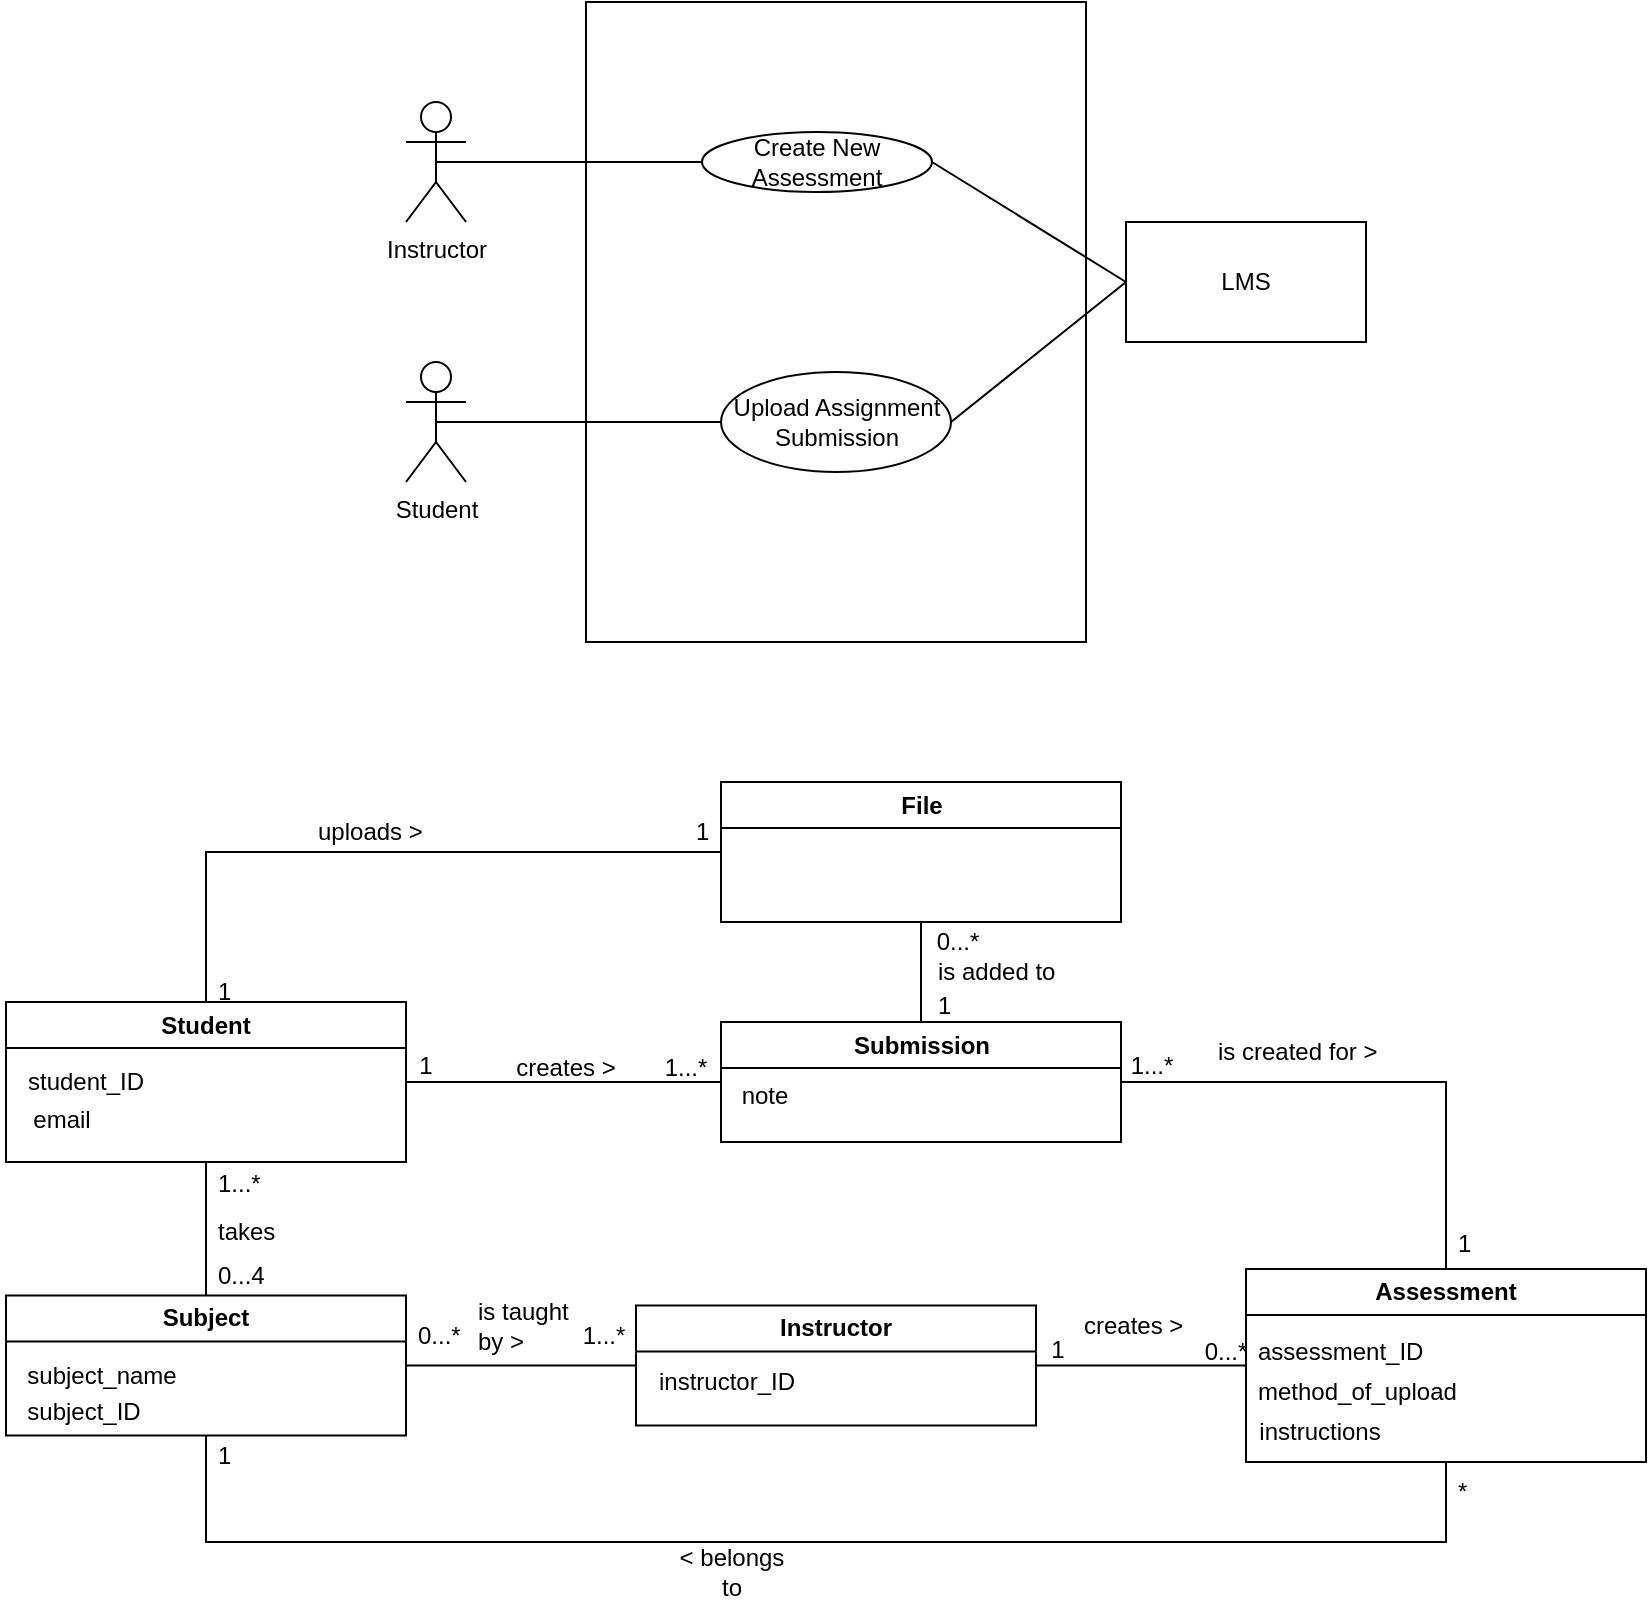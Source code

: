 <mxfile version="26.1.1" pages="2">
  <diagram name="Page-1" id="K3SIQHNY3bnxTlrrX93p">
    <mxGraphModel dx="542" dy="655" grid="1" gridSize="10" guides="1" tooltips="1" connect="1" arrows="1" fold="1" page="1" pageScale="1" pageWidth="850" pageHeight="1100" math="0" shadow="0">
      <root>
        <mxCell id="0" />
        <mxCell id="1" parent="0" />
        <mxCell id="f2j5PTdK4Acz_eX4IfQX-2" value="" style="rounded=0;whiteSpace=wrap;html=1;" parent="1" vertex="1">
          <mxGeometry x="310" y="120" width="250" height="320" as="geometry" />
        </mxCell>
        <mxCell id="f2j5PTdK4Acz_eX4IfQX-3" value="Instructor" style="shape=umlActor;verticalLabelPosition=bottom;verticalAlign=top;html=1;outlineConnect=0;" parent="1" vertex="1">
          <mxGeometry x="220" y="170" width="30" height="60" as="geometry" />
        </mxCell>
        <mxCell id="f2j5PTdK4Acz_eX4IfQX-4" value="Student" style="shape=umlActor;verticalLabelPosition=bottom;verticalAlign=top;html=1;outlineConnect=0;" parent="1" vertex="1">
          <mxGeometry x="220" y="300" width="30" height="60" as="geometry" />
        </mxCell>
        <mxCell id="f2j5PTdK4Acz_eX4IfQX-5" value="LMS" style="rounded=0;whiteSpace=wrap;html=1;" parent="1" vertex="1">
          <mxGeometry x="580" y="230" width="120" height="60" as="geometry" />
        </mxCell>
        <mxCell id="f2j5PTdK4Acz_eX4IfQX-6" value="Create New Assessment" style="ellipse;whiteSpace=wrap;html=1;" parent="1" vertex="1">
          <mxGeometry x="368" y="185" width="115" height="30" as="geometry" />
        </mxCell>
        <mxCell id="f2j5PTdK4Acz_eX4IfQX-8" value="" style="endArrow=none;html=1;rounded=0;exitX=0.5;exitY=0.5;exitDx=0;exitDy=0;exitPerimeter=0;entryX=0;entryY=0.5;entryDx=0;entryDy=0;" parent="1" source="f2j5PTdK4Acz_eX4IfQX-3" target="f2j5PTdK4Acz_eX4IfQX-6" edge="1">
          <mxGeometry width="50" height="50" relative="1" as="geometry">
            <mxPoint x="400" y="280" as="sourcePoint" />
            <mxPoint x="450" y="230" as="targetPoint" />
          </mxGeometry>
        </mxCell>
        <mxCell id="f2j5PTdK4Acz_eX4IfQX-11" value="" style="endArrow=none;html=1;rounded=0;exitX=0;exitY=0.5;exitDx=0;exitDy=0;entryX=1;entryY=0.5;entryDx=0;entryDy=0;" parent="1" source="f2j5PTdK4Acz_eX4IfQX-5" target="f2j5PTdK4Acz_eX4IfQX-6" edge="1">
          <mxGeometry width="50" height="50" relative="1" as="geometry">
            <mxPoint x="400" y="280" as="sourcePoint" />
            <mxPoint x="450" y="230" as="targetPoint" />
          </mxGeometry>
        </mxCell>
        <mxCell id="f2j5PTdK4Acz_eX4IfQX-14" value="Upload Assignment Submission" style="ellipse;whiteSpace=wrap;html=1;" parent="1" vertex="1">
          <mxGeometry x="377.5" y="305" width="115" height="50" as="geometry" />
        </mxCell>
        <mxCell id="f2j5PTdK4Acz_eX4IfQX-15" value="" style="endArrow=none;html=1;rounded=0;exitX=0.5;exitY=0.5;exitDx=0;exitDy=0;exitPerimeter=0;entryX=0;entryY=0.5;entryDx=0;entryDy=0;" parent="1" source="f2j5PTdK4Acz_eX4IfQX-4" target="f2j5PTdK4Acz_eX4IfQX-14" edge="1">
          <mxGeometry width="50" height="50" relative="1" as="geometry">
            <mxPoint x="360" y="310" as="sourcePoint" />
            <mxPoint x="410" y="260" as="targetPoint" />
          </mxGeometry>
        </mxCell>
        <mxCell id="f2j5PTdK4Acz_eX4IfQX-16" value="" style="endArrow=none;html=1;rounded=0;entryX=1;entryY=0.5;entryDx=0;entryDy=0;exitX=0;exitY=0.5;exitDx=0;exitDy=0;" parent="1" source="f2j5PTdK4Acz_eX4IfQX-5" target="f2j5PTdK4Acz_eX4IfQX-14" edge="1">
          <mxGeometry width="50" height="50" relative="1" as="geometry">
            <mxPoint x="360" y="310" as="sourcePoint" />
            <mxPoint x="410" y="260" as="targetPoint" />
          </mxGeometry>
        </mxCell>
        <mxCell id="9oCLcEcfDenbLqw0ok5R-5" value="Student" style="swimlane;whiteSpace=wrap;html=1;" parent="1" vertex="1">
          <mxGeometry x="20" y="620" width="200" height="80" as="geometry" />
        </mxCell>
        <mxCell id="9oCLcEcfDenbLqw0ok5R-11" value="email" style="text;html=1;align=center;verticalAlign=middle;whiteSpace=wrap;rounded=0;movable=0;resizable=0;rotatable=0;deletable=0;editable=0;locked=1;connectable=0;" parent="9oCLcEcfDenbLqw0ok5R-5" vertex="1">
          <mxGeometry x="-2.5" y="44" width="60" height="30" as="geometry" />
        </mxCell>
        <mxCell id="9oCLcEcfDenbLqw0ok5R-12" value="student_ID" style="text;strokeColor=none;fillColor=none;align=left;verticalAlign=middle;spacingLeft=4;spacingRight=4;overflow=hidden;points=[[0,0.5],[1,0.5]];portConstraint=eastwest;rotatable=0;whiteSpace=wrap;html=1;movable=0;resizable=0;deletable=0;editable=0;locked=1;connectable=0;" parent="9oCLcEcfDenbLqw0ok5R-5" vertex="1">
          <mxGeometry x="5" y="25" width="80" height="30" as="geometry" />
        </mxCell>
        <mxCell id="9oCLcEcfDenbLqw0ok5R-7" value="Instructor" style="swimlane;whiteSpace=wrap;html=1;" parent="1" vertex="1">
          <mxGeometry x="335" y="771.75" width="200" height="60" as="geometry" />
        </mxCell>
        <mxCell id="o3tyjYq-JtO97umcXtzT-1" value="instructor_ID" style="text;html=1;align=center;verticalAlign=middle;resizable=0;points=[];autosize=1;strokeColor=none;fillColor=none;movable=0;rotatable=0;deletable=0;editable=0;locked=1;connectable=0;" parent="9oCLcEcfDenbLqw0ok5R-7" vertex="1">
          <mxGeometry y="23" width="90" height="30" as="geometry" />
        </mxCell>
        <mxCell id="9oCLcEcfDenbLqw0ok5R-8" value="Assessment" style="swimlane;whiteSpace=wrap;html=1;" parent="1" vertex="1">
          <mxGeometry x="640" y="753.5" width="200" height="96.5" as="geometry" />
        </mxCell>
        <mxCell id="9oCLcEcfDenbLqw0ok5R-13" value="method_of_upload" style="text;strokeColor=none;fillColor=none;align=left;verticalAlign=middle;spacingLeft=4;spacingRight=4;overflow=hidden;points=[[0,0.5],[1,0.5]];portConstraint=eastwest;rotatable=1;whiteSpace=wrap;html=1;movable=1;resizable=1;deletable=1;editable=1;locked=0;connectable=1;" parent="9oCLcEcfDenbLqw0ok5R-8" vertex="1">
          <mxGeometry y="46.5" width="110" height="30" as="geometry" />
        </mxCell>
        <mxCell id="iPxL083LgheASrYd4SiB-1" value="instructions" style="text;html=1;align=center;verticalAlign=middle;whiteSpace=wrap;rounded=0;" vertex="1" parent="9oCLcEcfDenbLqw0ok5R-8">
          <mxGeometry x="7" y="66.5" width="60" height="30" as="geometry" />
        </mxCell>
        <mxCell id="76jacjKnEd7jFvvus0kM-4" value="assessment_ID" style="text;strokeColor=none;fillColor=none;align=left;verticalAlign=middle;spacingLeft=4;spacingRight=4;overflow=hidden;points=[[0,0.5],[1,0.5]];portConstraint=eastwest;rotatable=0;whiteSpace=wrap;html=1;" vertex="1" parent="9oCLcEcfDenbLqw0ok5R-8">
          <mxGeometry y="26.5" width="100" height="30" as="geometry" />
        </mxCell>
        <mxCell id="9oCLcEcfDenbLqw0ok5R-9" value="Submission" style="swimlane;whiteSpace=wrap;html=1;" parent="1" vertex="1">
          <mxGeometry x="377.5" y="630" width="200" height="60" as="geometry" />
        </mxCell>
        <mxCell id="o3tyjYq-JtO97umcXtzT-3" value="note" style="text;html=1;align=center;verticalAlign=middle;resizable=0;points=[];autosize=1;strokeColor=none;fillColor=none;movable=0;rotatable=0;deletable=0;editable=0;locked=1;connectable=0;" parent="9oCLcEcfDenbLqw0ok5R-9" vertex="1">
          <mxGeometry x="-4" y="22" width="50" height="30" as="geometry" />
        </mxCell>
        <mxCell id="QKqrlGOl53bKZFvHnF5q-5" value="File" style="swimlane;whiteSpace=wrap;html=1;" parent="1" vertex="1">
          <mxGeometry x="377.5" y="510" width="200" height="70" as="geometry" />
        </mxCell>
        <mxCell id="76jacjKnEd7jFvvus0kM-13" value="1" style="text;strokeColor=none;fillColor=none;align=left;verticalAlign=middle;spacingLeft=4;spacingRight=4;overflow=hidden;points=[[0,0.5],[1,0.5]];portConstraint=eastwest;rotatable=0;whiteSpace=wrap;html=1;" vertex="1" parent="QKqrlGOl53bKZFvHnF5q-5">
          <mxGeometry x="-19" y="10" width="80" height="30" as="geometry" />
        </mxCell>
        <mxCell id="o3tyjYq-JtO97umcXtzT-5" value="Subject" style="swimlane;whiteSpace=wrap;html=1;" parent="1" vertex="1">
          <mxGeometry x="20" y="766.75" width="200" height="70" as="geometry" />
        </mxCell>
        <mxCell id="tJ51SryabOfODcx5EXjM-1" value="subject_name" style="text;html=1;align=center;verticalAlign=middle;whiteSpace=wrap;rounded=0;" parent="o3tyjYq-JtO97umcXtzT-5" vertex="1">
          <mxGeometry x="18" y="27.5" width="60" height="25" as="geometry" />
        </mxCell>
        <mxCell id="tJ51SryabOfODcx5EXjM-2" value="subject_ID" style="text;html=1;align=center;verticalAlign=middle;whiteSpace=wrap;rounded=0;" parent="o3tyjYq-JtO97umcXtzT-5" vertex="1">
          <mxGeometry x="9" y="43" width="60" height="30" as="geometry" />
        </mxCell>
        <mxCell id="QKqrlGOl53bKZFvHnF5q-10" value="" style="endArrow=none;html=1;rounded=0;fontSize=12;startSize=8;endSize=8;curved=1;entryX=0;entryY=0.5;entryDx=0;entryDy=0;exitX=1;exitY=0.5;exitDx=0;exitDy=0;" parent="1" target="9oCLcEcfDenbLqw0ok5R-8" edge="1" source="9oCLcEcfDenbLqw0ok5R-7">
          <mxGeometry width="50" height="50" relative="1" as="geometry">
            <mxPoint x="489" y="790" as="sourcePoint" />
            <mxPoint x="539" y="740" as="targetPoint" />
          </mxGeometry>
        </mxCell>
        <mxCell id="QKqrlGOl53bKZFvHnF5q-11" value="creates &amp;gt;" style="text;strokeColor=none;fillColor=none;align=left;verticalAlign=middle;spacingLeft=4;spacingRight=4;overflow=hidden;points=[[0,0.5],[1,0.5]];portConstraint=eastwest;rotatable=0;whiteSpace=wrap;html=1;" parent="1" vertex="1">
          <mxGeometry x="553" y="766.75" width="80" height="30" as="geometry" />
        </mxCell>
        <mxCell id="VbAsZ4yW9Ecy_YHSUmZV-1" value="" style="endArrow=none;html=1;rounded=0;fontSize=12;startSize=8;endSize=8;curved=1;entryX=0;entryY=0.5;entryDx=0;entryDy=0;exitX=1;exitY=0.5;exitDx=0;exitDy=0;" parent="1" source="o3tyjYq-JtO97umcXtzT-5" target="9oCLcEcfDenbLqw0ok5R-7" edge="1">
          <mxGeometry width="50" height="50" relative="1" as="geometry">
            <mxPoint x="249" y="800" as="sourcePoint" />
            <mxPoint x="299" y="750" as="targetPoint" />
          </mxGeometry>
        </mxCell>
        <mxCell id="VbAsZ4yW9Ecy_YHSUmZV-2" value="is taught by &amp;gt;" style="text;strokeColor=none;fillColor=none;align=left;verticalAlign=middle;spacingLeft=4;spacingRight=4;overflow=hidden;points=[[0,0.5],[1,0.5]];portConstraint=eastwest;rotatable=0;whiteSpace=wrap;html=1;" parent="1" vertex="1">
          <mxGeometry x="250" y="761.75" width="60" height="40" as="geometry" />
        </mxCell>
        <mxCell id="VbAsZ4yW9Ecy_YHSUmZV-3" value="" style="endArrow=none;html=1;rounded=0;fontSize=12;startSize=8;endSize=8;curved=1;entryX=0.5;entryY=1;entryDx=0;entryDy=0;exitX=0.5;exitY=0;exitDx=0;exitDy=0;" parent="1" source="o3tyjYq-JtO97umcXtzT-5" target="9oCLcEcfDenbLqw0ok5R-5" edge="1">
          <mxGeometry width="50" height="50" relative="1" as="geometry">
            <mxPoint x="180" y="850" as="sourcePoint" />
            <mxPoint x="230" y="800" as="targetPoint" />
          </mxGeometry>
        </mxCell>
        <mxCell id="VbAsZ4yW9Ecy_YHSUmZV-4" value="takes" style="text;strokeColor=none;fillColor=none;align=left;verticalAlign=middle;spacingLeft=4;spacingRight=4;overflow=hidden;points=[[0,0.5],[1,0.5]];portConstraint=eastwest;rotatable=0;whiteSpace=wrap;html=1;" parent="1" vertex="1">
          <mxGeometry x="120" y="720" width="80" height="30" as="geometry" />
        </mxCell>
        <mxCell id="xgzhs33UaqMQ7k9O1tRe-1" value="" style="endArrow=none;html=1;rounded=0;entryX=0;entryY=0.5;entryDx=0;entryDy=0;exitX=1;exitY=0.5;exitDx=0;exitDy=0;" parent="1" source="9oCLcEcfDenbLqw0ok5R-5" target="9oCLcEcfDenbLqw0ok5R-9" edge="1">
          <mxGeometry width="50" height="50" relative="1" as="geometry">
            <mxPoint x="390" y="850" as="sourcePoint" />
            <mxPoint x="440" y="800" as="targetPoint" />
          </mxGeometry>
        </mxCell>
        <mxCell id="xgzhs33UaqMQ7k9O1tRe-2" value="" style="endArrow=none;html=1;rounded=0;entryX=0.5;entryY=1;entryDx=0;entryDy=0;exitX=0.5;exitY=0;exitDx=0;exitDy=0;" parent="1" source="9oCLcEcfDenbLqw0ok5R-9" target="QKqrlGOl53bKZFvHnF5q-5" edge="1">
          <mxGeometry width="50" height="50" relative="1" as="geometry">
            <mxPoint x="390" y="660" as="sourcePoint" />
            <mxPoint x="440" y="610" as="targetPoint" />
          </mxGeometry>
        </mxCell>
        <mxCell id="xgzhs33UaqMQ7k9O1tRe-3" value="" style="endArrow=none;html=1;rounded=0;entryX=0.5;entryY=0;entryDx=0;entryDy=0;exitX=0;exitY=0.5;exitDx=0;exitDy=0;" parent="1" source="QKqrlGOl53bKZFvHnF5q-5" target="9oCLcEcfDenbLqw0ok5R-5" edge="1">
          <mxGeometry width="50" height="50" relative="1" as="geometry">
            <mxPoint x="430" y="660" as="sourcePoint" />
            <mxPoint x="480" y="610" as="targetPoint" />
            <Array as="points">
              <mxPoint x="120" y="545" />
            </Array>
          </mxGeometry>
        </mxCell>
        <mxCell id="xgzhs33UaqMQ7k9O1tRe-4" value="" style="endArrow=none;html=1;rounded=0;entryX=1;entryY=0.5;entryDx=0;entryDy=0;exitX=0.5;exitY=0;exitDx=0;exitDy=0;" parent="1" source="9oCLcEcfDenbLqw0ok5R-8" target="9oCLcEcfDenbLqw0ok5R-9" edge="1">
          <mxGeometry width="50" height="50" relative="1" as="geometry">
            <mxPoint x="360" y="690" as="sourcePoint" />
            <mxPoint x="410" y="640" as="targetPoint" />
            <Array as="points">
              <mxPoint x="740" y="660" />
            </Array>
          </mxGeometry>
        </mxCell>
        <mxCell id="xgzhs33UaqMQ7k9O1tRe-5" value="" style="endArrow=none;html=1;rounded=0;exitX=0.5;exitY=1;exitDx=0;exitDy=0;entryX=0.5;entryY=1;entryDx=0;entryDy=0;" parent="1" source="o3tyjYq-JtO97umcXtzT-5" target="9oCLcEcfDenbLqw0ok5R-8" edge="1">
          <mxGeometry width="50" height="50" relative="1" as="geometry">
            <mxPoint x="122.5" y="855" as="sourcePoint" />
            <mxPoint x="662.5" y="880" as="targetPoint" />
            <Array as="points">
              <mxPoint x="120" y="890" />
              <mxPoint x="392.5" y="890" />
              <mxPoint x="740" y="890" />
            </Array>
          </mxGeometry>
        </mxCell>
        <mxCell id="2707Hf3IuALopdyM0a10-1" value="uploads &amp;gt;" style="text;strokeColor=none;fillColor=none;align=left;verticalAlign=middle;spacingLeft=4;spacingRight=4;overflow=hidden;points=[[0,0.5],[1,0.5]];portConstraint=eastwest;rotatable=0;whiteSpace=wrap;html=1;" parent="1" vertex="1">
          <mxGeometry x="170" y="520" width="80" height="30" as="geometry" />
        </mxCell>
        <mxCell id="xgzhs33UaqMQ7k9O1tRe-6" value="&amp;lt; belongs to" style="text;html=1;align=center;verticalAlign=middle;whiteSpace=wrap;rounded=0;" parent="1" vertex="1">
          <mxGeometry x="352.5" y="890" width="60" height="30" as="geometry" />
        </mxCell>
        <mxCell id="2707Hf3IuALopdyM0a10-2" value="is created for &amp;gt;" style="text;strokeColor=none;fillColor=none;align=left;verticalAlign=middle;spacingLeft=4;spacingRight=4;overflow=hidden;points=[[0,0.5],[1,0.5]];portConstraint=eastwest;rotatable=0;whiteSpace=wrap;html=1;" parent="1" vertex="1">
          <mxGeometry x="620" y="630" width="101" height="30" as="geometry" />
        </mxCell>
        <mxCell id="xgzhs33UaqMQ7k9O1tRe-7" value="creates &amp;gt;" style="text;html=1;align=center;verticalAlign=middle;whiteSpace=wrap;rounded=0;" parent="1" vertex="1">
          <mxGeometry x="270" y="638" width="60" height="30" as="geometry" />
        </mxCell>
        <mxCell id="2707Hf3IuALopdyM0a10-3" value="is added to" style="text;strokeColor=none;fillColor=none;align=left;verticalAlign=middle;spacingLeft=4;spacingRight=4;overflow=hidden;points=[[0,0.5],[1,0.5]];portConstraint=eastwest;rotatable=0;whiteSpace=wrap;html=1;" parent="1" vertex="1">
          <mxGeometry x="480" y="590" width="80" height="30" as="geometry" />
        </mxCell>
        <mxCell id="76jacjKnEd7jFvvus0kM-1" value="*" style="text;strokeColor=none;fillColor=none;align=left;verticalAlign=middle;spacingLeft=4;spacingRight=4;overflow=hidden;points=[[0,0.5],[1,0.5]];portConstraint=eastwest;rotatable=0;whiteSpace=wrap;html=1;" vertex="1" parent="1">
          <mxGeometry x="740" y="850" width="80" height="30" as="geometry" />
        </mxCell>
        <mxCell id="76jacjKnEd7jFvvus0kM-2" value="1" style="text;strokeColor=none;fillColor=none;align=left;verticalAlign=middle;spacingLeft=4;spacingRight=4;overflow=hidden;points=[[0,0.5],[1,0.5]];portConstraint=eastwest;rotatable=0;whiteSpace=wrap;html=1;" vertex="1" parent="1">
          <mxGeometry x="120" y="831.75" width="80" height="30" as="geometry" />
        </mxCell>
        <mxCell id="76jacjKnEd7jFvvus0kM-5" value="0...*" style="text;strokeColor=none;fillColor=none;align=left;verticalAlign=middle;spacingLeft=4;spacingRight=4;overflow=hidden;points=[[0,0.5],[1,0.5]];portConstraint=eastwest;rotatable=0;whiteSpace=wrap;html=1;" vertex="1" parent="1">
          <mxGeometry x="220" y="771.75" width="80" height="30" as="geometry" />
        </mxCell>
        <mxCell id="76jacjKnEd7jFvvus0kM-6" value="1...*" style="text;html=1;align=center;verticalAlign=middle;whiteSpace=wrap;rounded=0;" vertex="1" parent="1">
          <mxGeometry x="289" y="771.75" width="60" height="30" as="geometry" />
        </mxCell>
        <mxCell id="76jacjKnEd7jFvvus0kM-8" value="0...4" style="text;strokeColor=none;fillColor=none;align=left;verticalAlign=middle;spacingLeft=4;spacingRight=4;overflow=hidden;points=[[0,0.5],[1,0.5]];portConstraint=eastwest;rotatable=0;whiteSpace=wrap;html=1;" vertex="1" parent="1">
          <mxGeometry x="120" y="741.75" width="80" height="30" as="geometry" />
        </mxCell>
        <mxCell id="76jacjKnEd7jFvvus0kM-9" value="1...*" style="text;strokeColor=none;fillColor=none;align=left;verticalAlign=middle;spacingLeft=4;spacingRight=4;overflow=hidden;points=[[0,0.5],[1,0.5]];portConstraint=eastwest;rotatable=0;whiteSpace=wrap;html=1;" vertex="1" parent="1">
          <mxGeometry x="120" y="696" width="80" height="30" as="geometry" />
        </mxCell>
        <mxCell id="76jacjKnEd7jFvvus0kM-10" value="1" style="text;strokeColor=none;fillColor=none;align=left;verticalAlign=middle;spacingLeft=4;spacingRight=4;overflow=hidden;points=[[0,0.5],[1,0.5]];portConstraint=eastwest;rotatable=0;whiteSpace=wrap;html=1;" vertex="1" parent="1">
          <mxGeometry x="740" y="726" width="80" height="30" as="geometry" />
        </mxCell>
        <mxCell id="76jacjKnEd7jFvvus0kM-11" value="1...*" style="text;html=1;align=center;verticalAlign=middle;whiteSpace=wrap;rounded=0;" vertex="1" parent="1">
          <mxGeometry x="563" y="637" width="60" height="30" as="geometry" />
        </mxCell>
        <mxCell id="76jacjKnEd7jFvvus0kM-14" value="1" style="text;strokeColor=none;fillColor=none;align=left;verticalAlign=middle;spacingLeft=4;spacingRight=4;overflow=hidden;points=[[0,0.5],[1,0.5]];portConstraint=eastwest;rotatable=0;whiteSpace=wrap;html=1;" vertex="1" parent="1">
          <mxGeometry x="120" y="600" width="80" height="30" as="geometry" />
        </mxCell>
        <mxCell id="76jacjKnEd7jFvvus0kM-15" value="1...*" style="text;html=1;align=center;verticalAlign=middle;whiteSpace=wrap;rounded=0;" vertex="1" parent="1">
          <mxGeometry x="330" y="638" width="60" height="30" as="geometry" />
        </mxCell>
        <mxCell id="76jacjKnEd7jFvvus0kM-16" value="1" style="text;html=1;align=center;verticalAlign=middle;whiteSpace=wrap;rounded=0;" vertex="1" parent="1">
          <mxGeometry x="200" y="637" width="60" height="30" as="geometry" />
        </mxCell>
        <mxCell id="76jacjKnEd7jFvvus0kM-17" value="0...*" style="text;html=1;align=center;verticalAlign=middle;whiteSpace=wrap;rounded=0;" vertex="1" parent="1">
          <mxGeometry x="600" y="780" width="60" height="30" as="geometry" />
        </mxCell>
        <mxCell id="76jacjKnEd7jFvvus0kM-18" value="1" style="text;html=1;align=center;verticalAlign=middle;whiteSpace=wrap;rounded=0;" vertex="1" parent="1">
          <mxGeometry x="515.5" y="779" width="60" height="30" as="geometry" />
        </mxCell>
        <mxCell id="76jacjKnEd7jFvvus0kM-19" value="1" style="text;strokeColor=none;fillColor=none;align=left;verticalAlign=middle;spacingLeft=4;spacingRight=4;overflow=hidden;points=[[0,0.5],[1,0.5]];portConstraint=eastwest;rotatable=0;whiteSpace=wrap;html=1;" vertex="1" parent="1">
          <mxGeometry x="480" y="607" width="80" height="30" as="geometry" />
        </mxCell>
        <mxCell id="76jacjKnEd7jFvvus0kM-20" value="0...*" style="text;html=1;align=center;verticalAlign=middle;whiteSpace=wrap;rounded=0;" vertex="1" parent="1">
          <mxGeometry x="466" y="575" width="60" height="30" as="geometry" />
        </mxCell>
      </root>
    </mxGraphModel>
  </diagram>
  <diagram id="r9ol_07J5qjzOFET-VdX" name="Page-2">
    <mxGraphModel dx="1434" dy="1693" grid="0" gridSize="10" guides="1" tooltips="1" connect="1" arrows="1" fold="1" page="0" pageScale="1" pageWidth="827" pageHeight="1169" math="0" shadow="0">
      <root>
        <mxCell id="0" />
        <mxCell id="1" parent="0" />
        <mxCell id="_VBRTocI8clad32gs6-W-1" value="Instructor" style="shape=umlActor;verticalLabelPosition=bottom;verticalAlign=top;html=1;outlineConnect=0;" parent="1" vertex="1">
          <mxGeometry x="-34" y="-837" width="30" height="60" as="geometry" />
        </mxCell>
        <mxCell id="_VBRTocI8clad32gs6-W-2" value="" style="endArrow=none;html=1;rounded=0;fontSize=12;startSize=8;endSize=8;curved=1;" parent="1" edge="1">
          <mxGeometry width="50" height="50" relative="1" as="geometry">
            <mxPoint x="-19.5" y="-535" as="sourcePoint" />
            <mxPoint x="-19.5" y="-755" as="targetPoint" />
          </mxGeometry>
        </mxCell>
        <mxCell id="_VBRTocI8clad32gs6-W-4" value="LMS" style="rounded=0;whiteSpace=wrap;html=1;" parent="1" vertex="1">
          <mxGeometry x="224" y="-822" width="120" height="60" as="geometry" />
        </mxCell>
        <mxCell id="_VBRTocI8clad32gs6-W-5" value="" style="endArrow=none;html=1;rounded=0;fontSize=12;startSize=8;endSize=8;curved=1;" parent="1" edge="1">
          <mxGeometry width="50" height="50" relative="1" as="geometry">
            <mxPoint x="282" y="-542" as="sourcePoint" />
            <mxPoint x="282" y="-762" as="targetPoint" />
          </mxGeometry>
        </mxCell>
        <mxCell id="_VBRTocI8clad32gs6-W-6" value="" style="endArrow=classic;html=1;rounded=0;fontSize=12;startSize=8;endSize=8;curved=1;" parent="1" edge="1">
          <mxGeometry width="50" height="50" relative="1" as="geometry">
            <mxPoint x="-20" y="-732" as="sourcePoint" />
            <mxPoint x="283" y="-732" as="targetPoint" />
          </mxGeometry>
        </mxCell>
        <mxCell id="_VBRTocI8clad32gs6-W-7" value="logOn" style="text;html=1;align=center;verticalAlign=middle;whiteSpace=wrap;rounded=0;" parent="1" vertex="1">
          <mxGeometry x="103" y="-755" width="60" height="30" as="geometry" />
        </mxCell>
        <mxCell id="pNj-MUm9bFX-ct4rDTng-1" value="" style="endArrow=classic;html=1;rounded=0;fontSize=12;startSize=8;endSize=8;curved=1;" parent="1" edge="1">
          <mxGeometry width="50" height="50" relative="1" as="geometry">
            <mxPoint x="-19" y="-673" as="sourcePoint" />
            <mxPoint x="283" y="-673" as="targetPoint" />
          </mxGeometry>
        </mxCell>
        <mxCell id="pNj-MUm9bFX-ct4rDTng-2" value="createAssessment(instructions, upload_method)" style="text;html=1;align=center;verticalAlign=middle;whiteSpace=wrap;rounded=0;" parent="1" vertex="1">
          <mxGeometry x="-12" y="-698" width="286" height="30" as="geometry" />
        </mxCell>
        <mxCell id="3CCu69loO3eVmBycOpmv-1" value="" style="endArrow=classic;html=1;rounded=0;fontSize=12;startSize=8;endSize=8;curved=1;" parent="1" edge="1">
          <mxGeometry width="50" height="50" relative="1" as="geometry">
            <mxPoint x="-20.5" y="-615" as="sourcePoint" />
            <mxPoint x="282.5" y="-615" as="targetPoint" />
          </mxGeometry>
        </mxCell>
        <mxCell id="3CCu69loO3eVmBycOpmv-2" value="makeAssessment Available" style="text;html=1;align=center;verticalAlign=middle;whiteSpace=wrap;rounded=0;" parent="1" vertex="1">
          <mxGeometry x="54" y="-641" width="170" height="30" as="geometry" />
        </mxCell>
        <mxCell id="I-_mys2dQh7vzziNXMff-1" value="Student" style="shape=umlActor;verticalLabelPosition=bottom;verticalAlign=top;html=1;outlineConnect=0;" parent="1" vertex="1">
          <mxGeometry x="-34" y="-484" width="30" height="60" as="geometry" />
        </mxCell>
        <mxCell id="I-_mys2dQh7vzziNXMff-2" value="" style="endArrow=none;html=1;rounded=0;fontSize=12;startSize=8;endSize=8;curved=1;" parent="1" edge="1">
          <mxGeometry width="50" height="50" relative="1" as="geometry">
            <mxPoint x="-19" y="-137" as="sourcePoint" />
            <mxPoint x="-19.5" y="-402" as="targetPoint" />
          </mxGeometry>
        </mxCell>
        <mxCell id="I-_mys2dQh7vzziNXMff-3" value="LMS" style="rounded=0;whiteSpace=wrap;html=1;" parent="1" vertex="1">
          <mxGeometry x="224" y="-469" width="120" height="60" as="geometry" />
        </mxCell>
        <mxCell id="I-_mys2dQh7vzziNXMff-4" value="" style="endArrow=none;html=1;rounded=0;fontSize=12;startSize=8;endSize=8;curved=1;" parent="1" edge="1">
          <mxGeometry width="50" height="50" relative="1" as="geometry">
            <mxPoint x="282" y="-138" as="sourcePoint" />
            <mxPoint x="282" y="-409" as="targetPoint" />
          </mxGeometry>
        </mxCell>
        <mxCell id="I-_mys2dQh7vzziNXMff-5" value="" style="endArrow=classic;html=1;rounded=0;fontSize=12;startSize=8;endSize=8;curved=1;" parent="1" edge="1">
          <mxGeometry width="50" height="50" relative="1" as="geometry">
            <mxPoint x="-20" y="-379" as="sourcePoint" />
            <mxPoint x="283" y="-379" as="targetPoint" />
          </mxGeometry>
        </mxCell>
        <mxCell id="I-_mys2dQh7vzziNXMff-6" value="logOn" style="text;html=1;align=center;verticalAlign=middle;whiteSpace=wrap;rounded=0;" parent="1" vertex="1">
          <mxGeometry x="103" y="-402" width="60" height="30" as="geometry" />
        </mxCell>
        <mxCell id="I-_mys2dQh7vzziNXMff-7" value="" style="endArrow=classic;html=1;rounded=0;fontSize=12;startSize=8;endSize=8;curved=1;" parent="1" edge="1">
          <mxGeometry width="50" height="50" relative="1" as="geometry">
            <mxPoint x="-19" y="-320" as="sourcePoint" />
            <mxPoint x="283" y="-320" as="targetPoint" />
          </mxGeometry>
        </mxCell>
        <mxCell id="I-_mys2dQh7vzziNXMff-8" value="selectAssessment(assessment_ID)" style="text;html=1;align=center;verticalAlign=middle;whiteSpace=wrap;rounded=0;" parent="1" vertex="1">
          <mxGeometry x="-12" y="-345" width="286" height="30" as="geometry" />
        </mxCell>
        <mxCell id="I-_mys2dQh7vzziNXMff-9" value="" style="endArrow=classic;html=1;rounded=0;fontSize=12;startSize=8;endSize=8;curved=1;" parent="1" edge="1">
          <mxGeometry width="50" height="50" relative="1" as="geometry">
            <mxPoint x="-20.5" y="-262" as="sourcePoint" />
            <mxPoint x="282.5" y="-262" as="targetPoint" />
          </mxGeometry>
        </mxCell>
        <mxCell id="I-_mys2dQh7vzziNXMff-10" value="createSubmission(file)" style="text;html=1;align=center;verticalAlign=middle;whiteSpace=wrap;rounded=0;" parent="1" vertex="1">
          <mxGeometry x="54" y="-288" width="170" height="30" as="geometry" />
        </mxCell>
        <mxCell id="I-_mys2dQh7vzziNXMff-20" value="sendConfirmationEmail" style="html=1;verticalAlign=bottom;endArrow=open;dashed=1;endSize=8;curved=0;rounded=0;" parent="1" edge="1">
          <mxGeometry relative="1" as="geometry">
            <mxPoint x="281" y="-193" as="sourcePoint" />
            <mxPoint x="-19" y="-193" as="targetPoint" />
          </mxGeometry>
        </mxCell>
      </root>
    </mxGraphModel>
  </diagram>
</mxfile>

